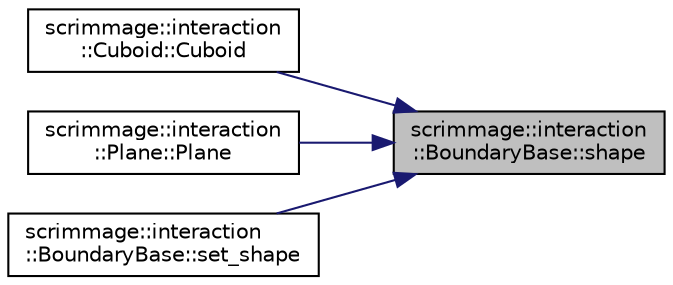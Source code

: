 digraph "scrimmage::interaction::BoundaryBase::shape"
{
 // LATEX_PDF_SIZE
  edge [fontname="Helvetica",fontsize="10",labelfontname="Helvetica",labelfontsize="10"];
  node [fontname="Helvetica",fontsize="10",shape=record];
  rankdir="RL";
  Node1 [label="scrimmage::interaction\l::BoundaryBase::shape",height=0.2,width=0.4,color="black", fillcolor="grey75", style="filled", fontcolor="black",tooltip=" "];
  Node1 -> Node2 [dir="back",color="midnightblue",fontsize="10",style="solid",fontname="Helvetica"];
  Node2 [label="scrimmage::interaction\l::Cuboid::Cuboid",height=0.2,width=0.4,color="black", fillcolor="white", style="filled",URL="$classscrimmage_1_1interaction_1_1Cuboid.html#a940cbe3d3594b5625708c928326a99d3",tooltip=" "];
  Node1 -> Node3 [dir="back",color="midnightblue",fontsize="10",style="solid",fontname="Helvetica"];
  Node3 [label="scrimmage::interaction\l::Plane::Plane",height=0.2,width=0.4,color="black", fillcolor="white", style="filled",URL="$classscrimmage_1_1interaction_1_1Plane.html#a0bc9c1294d5fbb0ed0711c81b5aa18f4",tooltip=" "];
  Node1 -> Node4 [dir="back",color="midnightblue",fontsize="10",style="solid",fontname="Helvetica"];
  Node4 [label="scrimmage::interaction\l::BoundaryBase::set_shape",height=0.2,width=0.4,color="black", fillcolor="white", style="filled",URL="$classscrimmage_1_1interaction_1_1BoundaryBase.html#a3a99b71c9dfaf46041fa8d14ae5df7e9",tooltip=" "];
}
